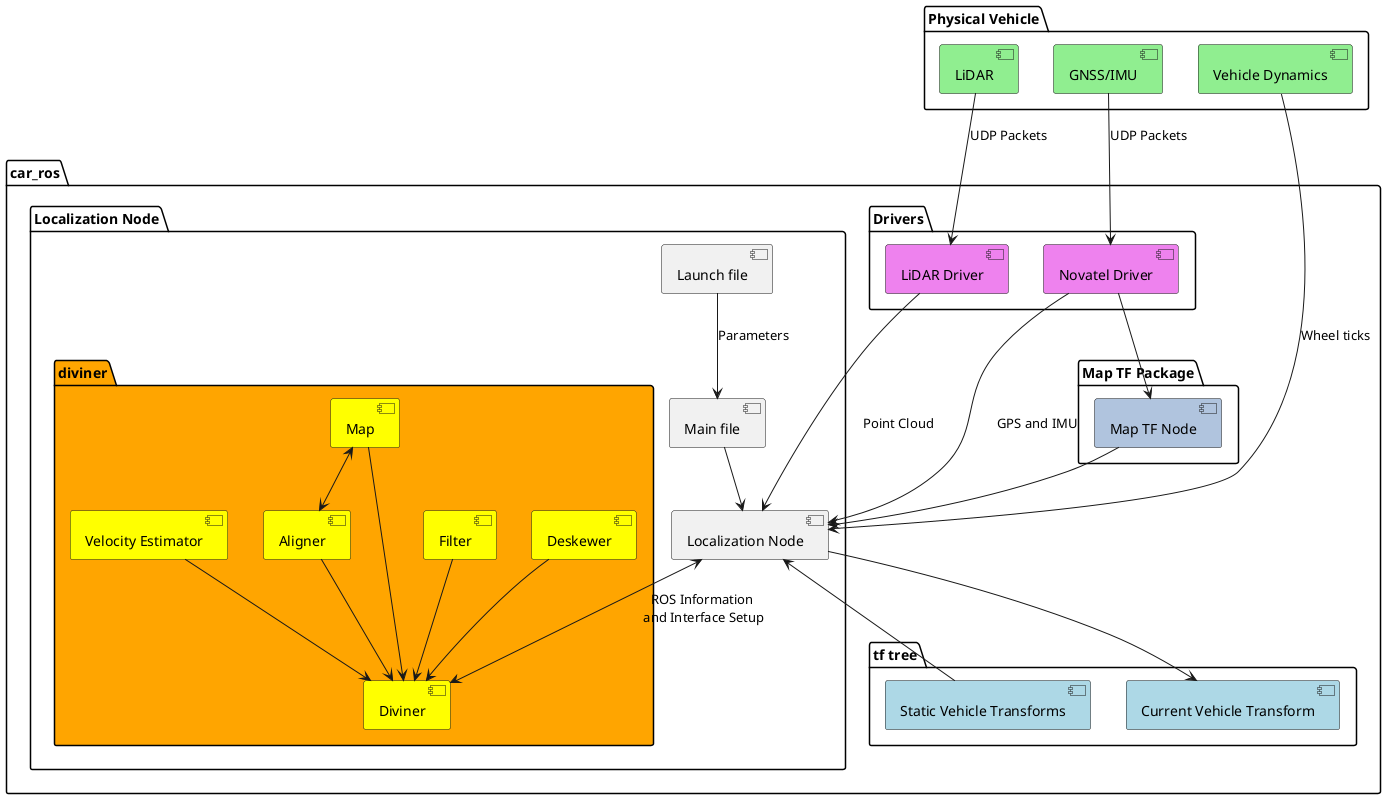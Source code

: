 ' generate png file using:
' java -jar plantuml.jar localization_map.puml
' just update plantuml.jar with actual location

@startuml

package "Physical Vehicle" {
    [LiDAR] as Li #LightGreen
    [GNSS/IMU] as GI #LightGreen
    [Vehicle Dynamics] as VD #LightGreen
}

package "car_ros" {
    package "Drivers" {
        [LiDAR Driver] as LD #Violet
        [Novatel Driver] as ND #Violet
    }

    package "tf tree" {
        [Static Vehicle Transforms] as SVT #LightBlue
        [Current Vehicle Transform] as CVT #LightBlue
    }

    package "Localization Node" {
        package "diviner" as DM #Orange {
            [Aligner] as AL #Yellow
            [Diviner] as DI #Yellow
            [Deskewer] as DE #Yellow
            [Filter] as FI #Yellow
            [Map] as MA #Yellow
            [Velocity Estimator] as VE #Yellow
        }
        [Main file] as MAIN
        [Launch file] as LF
        [Localization Node] as LN
    }

    package "Map TF Package" {
        [Map TF Node] as MTN #LightSteelBlue
    }
}

AL --> DI
DE --> DI
FI --> DI
MA --> DI
VE --> DI
MA <--> AL

LF --> MAIN : Parameters

' Lidar Sensor Tree
Li --> LD : UDP Packets
LD --> LN : Point Cloud

GI --> ND : UDP Packets

VD --> LN : Wheel ticks
ND --> LN : GPS and IMU
ND --> MTN
MAIN --> LN
LN <--> DI : ROS Information\n and Interface Setup

' Transforms
SVT --> LN
LN --> CVT
MTN --> LN

@enduml 